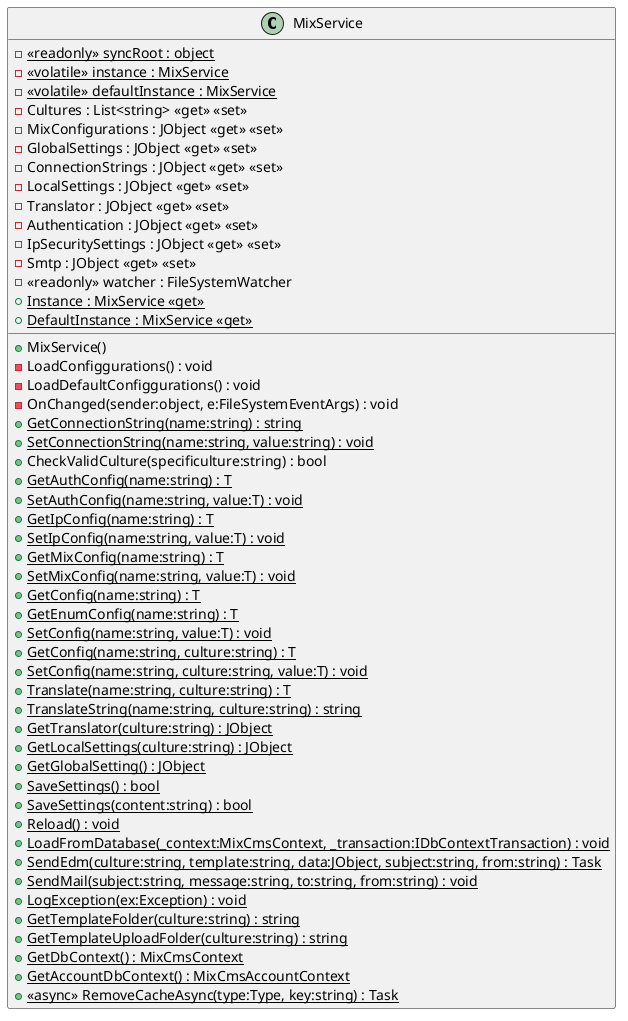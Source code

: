 @startuml
class MixService {
    - {static} <<readonly>> syncRoot : object
    - {static} <<volatile>> instance : MixService
    - {static} <<volatile>> defaultInstance : MixService
    - Cultures : List<string> <<get>> <<set>>
    - MixConfigurations : JObject <<get>> <<set>>
    - GlobalSettings : JObject <<get>> <<set>>
    - ConnectionStrings : JObject <<get>> <<set>>
    - LocalSettings : JObject <<get>> <<set>>
    - Translator : JObject <<get>> <<set>>
    - Authentication : JObject <<get>> <<set>>
    - IpSecuritySettings : JObject <<get>> <<set>>
    - Smtp : JObject <<get>> <<set>>
    - <<readonly>> watcher : FileSystemWatcher
    + MixService()
    + {static} Instance : MixService <<get>>
    + {static} DefaultInstance : MixService <<get>>
    - LoadConfiggurations() : void
    - LoadDefaultConfiggurations() : void
    - OnChanged(sender:object, e:FileSystemEventArgs) : void
    + {static} GetConnectionString(name:string) : string
    + {static} SetConnectionString(name:string, value:string) : void
    + CheckValidCulture(specificulture:string) : bool
    + {static} GetAuthConfig(name:string) : T
    + {static} SetAuthConfig(name:string, value:T) : void
    + {static} GetIpConfig(name:string) : T
    + {static} SetIpConfig(name:string, value:T) : void
    + {static} GetMixConfig(name:string) : T
    + {static} SetMixConfig(name:string, value:T) : void
    + {static} GetConfig(name:string) : T
    + {static} GetEnumConfig(name:string) : T
    + {static} SetConfig(name:string, value:T) : void
    + {static} GetConfig(name:string, culture:string) : T
    + {static} SetConfig(name:string, culture:string, value:T) : void
    + {static} Translate(name:string, culture:string) : T
    + {static} TranslateString(name:string, culture:string) : string
    + {static} GetTranslator(culture:string) : JObject
    + {static} GetLocalSettings(culture:string) : JObject
    + {static} GetGlobalSetting() : JObject
    + {static} SaveSettings() : bool
    + {static} SaveSettings(content:string) : bool
    + {static} Reload() : void
    + {static} LoadFromDatabase(_context:MixCmsContext, _transaction:IDbContextTransaction) : void
    + {static} SendEdm(culture:string, template:string, data:JObject, subject:string, from:string) : Task
    + {static} SendMail(subject:string, message:string, to:string, from:string) : void
    + {static} LogException(ex:Exception) : void
    + {static} GetTemplateFolder(culture:string) : string
    + {static} GetTemplateUploadFolder(culture:string) : string
    + {static} GetDbContext() : MixCmsContext
    + {static} GetAccountDbContext() : MixCmsAccountContext
    + {static} <<async>> RemoveCacheAsync(type:Type, key:string) : Task
}
@enduml
